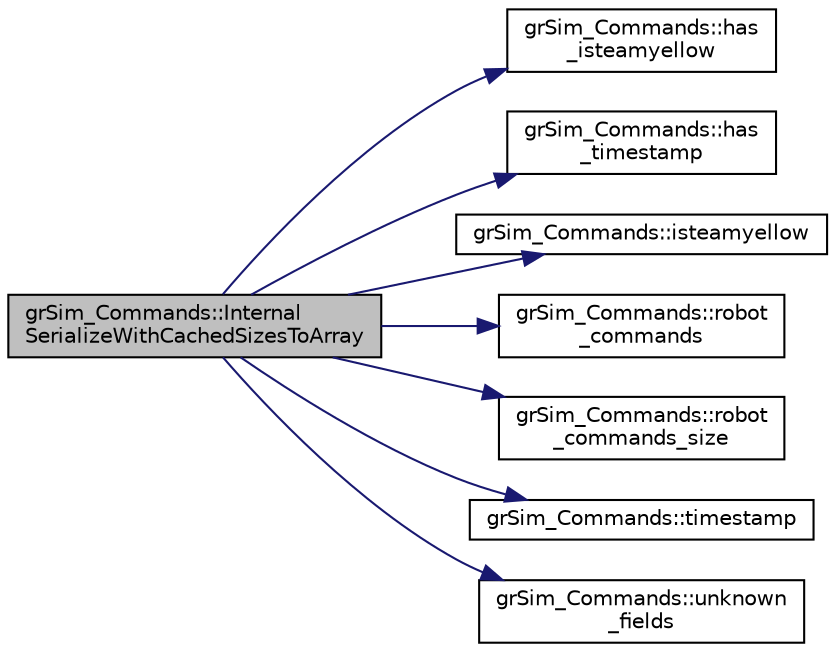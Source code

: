 digraph "grSim_Commands::InternalSerializeWithCachedSizesToArray"
{
 // INTERACTIVE_SVG=YES
  edge [fontname="Helvetica",fontsize="10",labelfontname="Helvetica",labelfontsize="10"];
  node [fontname="Helvetica",fontsize="10",shape=record];
  rankdir="LR";
  Node1 [label="grSim_Commands::Internal\lSerializeWithCachedSizesToArray",height=0.2,width=0.4,color="black", fillcolor="grey75", style="filled", fontcolor="black"];
  Node1 -> Node2 [color="midnightblue",fontsize="10",style="solid",fontname="Helvetica"];
  Node2 [label="grSim_Commands::has\l_isteamyellow",height=0.2,width=0.4,color="black", fillcolor="white", style="filled",URL="$d0/d13/classgr_sim___commands.html#aaa2ff87f1d74235838c70e67916dc2ab"];
  Node1 -> Node3 [color="midnightblue",fontsize="10",style="solid",fontname="Helvetica"];
  Node3 [label="grSim_Commands::has\l_timestamp",height=0.2,width=0.4,color="black", fillcolor="white", style="filled",URL="$d0/d13/classgr_sim___commands.html#adbf9e39ef110cab516868130f79ce562"];
  Node1 -> Node4 [color="midnightblue",fontsize="10",style="solid",fontname="Helvetica"];
  Node4 [label="grSim_Commands::isteamyellow",height=0.2,width=0.4,color="black", fillcolor="white", style="filled",URL="$d0/d13/classgr_sim___commands.html#a140be0183a19b01a14e87462b800d1d1"];
  Node1 -> Node5 [color="midnightblue",fontsize="10",style="solid",fontname="Helvetica"];
  Node5 [label="grSim_Commands::robot\l_commands",height=0.2,width=0.4,color="black", fillcolor="white", style="filled",URL="$d0/d13/classgr_sim___commands.html#a169443838efbf7a1ec780fb3300c8eee"];
  Node1 -> Node6 [color="midnightblue",fontsize="10",style="solid",fontname="Helvetica"];
  Node6 [label="grSim_Commands::robot\l_commands_size",height=0.2,width=0.4,color="black", fillcolor="white", style="filled",URL="$d0/d13/classgr_sim___commands.html#a8f37baa92a87f9d6ae305e318e50641c"];
  Node1 -> Node7 [color="midnightblue",fontsize="10",style="solid",fontname="Helvetica"];
  Node7 [label="grSim_Commands::timestamp",height=0.2,width=0.4,color="black", fillcolor="white", style="filled",URL="$d0/d13/classgr_sim___commands.html#a79a0cc7e342b514c9d2ab72258c19433"];
  Node1 -> Node8 [color="midnightblue",fontsize="10",style="solid",fontname="Helvetica"];
  Node8 [label="grSim_Commands::unknown\l_fields",height=0.2,width=0.4,color="black", fillcolor="white", style="filled",URL="$d0/d13/classgr_sim___commands.html#a9515959a93e9bbbc9d67317059406f95"];
}
